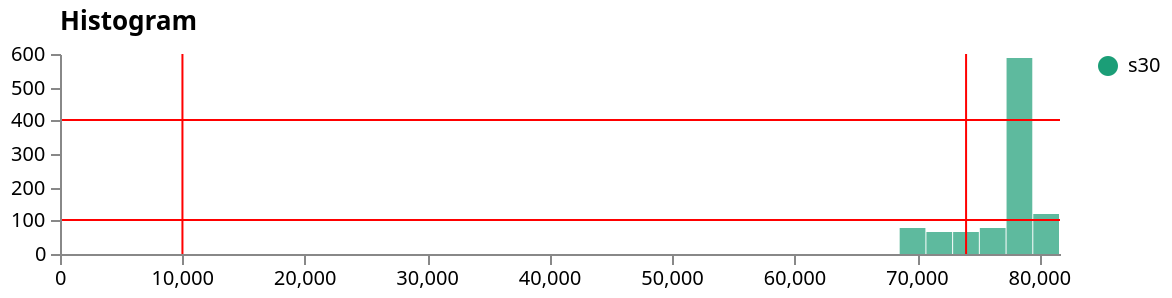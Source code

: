 {
  "$schema": "https://vega.github.io/schema/vega/v5.json",
  "description": "Histogram for visualizing a univariate distribution using static bins.",
  "width": 500,
  "height": 100,
  "padding": 5,
  "data": [
      {
         "name": "binned",
         "values": [
            {"bin0": 68577.46875, "bin1": 70759.6796875, "count": 77, "label": "s30"},
            {"bin0": 70759.6796875, "bin1": 72941.890625, "count": 65, "label": "s30"},
            {"bin0": 72941.890625, "bin1": 75124.1015625, "count": 68, "label": "s30"},
            {"bin0": 75124.1015625, "bin1": 77306.3125, "count": 81, "label": "s30"},
            {"bin0": 77306.3125, "bin1": 79488.5234375, "count": 590, "label": "s30"},
            {"bin0": 79488.5234375, "bin1": 81670.734375, "count": 123, "label": "s30"}
         ]
      },
      {
         "name": "xref",
         "values": [
            {"value": 10000},
            {"value": 74000}
         ]
      },
      {
         "name": "yref",
         "values": [
          {"value": 100},
          {"value": 400}
         ]
      },
    {
      "name": "_ranges",
      "source": ["binned"],
      "transform": [
        {
          "type": "aggregate",
          "fields": ["bin0", "bin1"],
          "ops": ["min", "max"],
          "as": ["min", "max"]
        }
      ]
    }
  ],
  "legends": [
    {"fill": "color"}
  ],      
  "scales": [
    {
      "name": "xscale",
      "type": "linear",
      "range": "width",
      "domain": {"data": "_ranges", "fields": ["min", "max"]}
    },
    {
      "name": "yscale",
      "type": "linear",
      "range": "height",
      "round": true,
      "domain": {"data": "binned", "field": "count"},
      "zero": true,
      "nice": true
    },
    {
      "name": "color",
      "type": "ordinal",
      "domain": {"data": "binned", "field": "label"},
      "range": {"scheme": "dark2"}
    }
  ],
  "axes": [
    {"orient": "bottom", "scale": "xscale", "zindex": 1},
    {"orient": "left", "scale": "yscale", "tickCount": 5, "zindex": 1}
  ],
  "title": {
    "text": "Histogram",
    "orient": "top",
    "anchor": "start",
    "frame": "group"
  },
  "marks": [
    {
      "name": "bins",
      "type": "rect",
      "from": {"data": "binned"},
      "encode": {
        "update": {
          "x": {"scale": "xscale", "field": "bin0"},
          "x2": {"scale": "xscale", "field": "bin1", "offset": -0.5},
          "y": {"scale": "yscale", "field": "count"},
          "y2": {"scale": "yscale", "value": 0},
          "tooltip": {"field": "count"},
          "fill": {"scale": "color", "field": "label"},
          "opacity": {"value": 0.7}
        },
        "hover": {"fill": {"value": "firebrick"}}
      }
    },
    {
      "name": "x_highlights",
      "type": "rule",
      "clip": true,
      "from": {"data": "xref"},
      "encode": {
        "enter": {"stroke": {"value": "red"}},
        "update": {
          "x": {"scale": "xscale", "field": "value"},
          "y2": {"value": 0},
          "y": {"signal": "height"},
          "opacity": {"value": 1}
        }
      }
    },
    {
      "name": "y_highlights",
      "type": "rule",
      "clip": true,
      "from": {"data": "yref"},
      "encode": {
        "enter": {"stroke": {"value": "red"}},
        "update": {
          "y": {"scale": "yscale", "field": "value"},
          "x2": {"value": 0},
          "x": {"signal": "width"},
          "opacity": {"value": 1}
        }
      }
    }
  ]
}